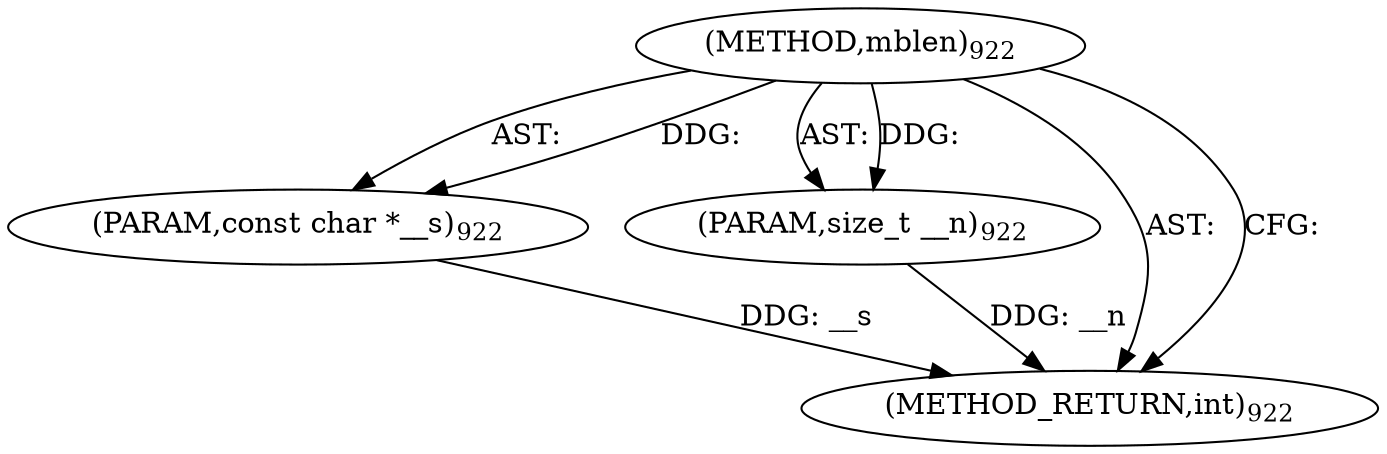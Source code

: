 digraph "mblen" {  
"21859" [label = <(METHOD,mblen)<SUB>922</SUB>> ]
"21860" [label = <(PARAM,const char *__s)<SUB>922</SUB>> ]
"21861" [label = <(PARAM,size_t __n)<SUB>922</SUB>> ]
"21862" [label = <(METHOD_RETURN,int)<SUB>922</SUB>> ]
  "21859" -> "21860"  [ label = "AST: "] 
  "21859" -> "21861"  [ label = "AST: "] 
  "21859" -> "21862"  [ label = "AST: "] 
  "21859" -> "21862"  [ label = "CFG: "] 
  "21860" -> "21862"  [ label = "DDG: __s"] 
  "21861" -> "21862"  [ label = "DDG: __n"] 
  "21859" -> "21860"  [ label = "DDG: "] 
  "21859" -> "21861"  [ label = "DDG: "] 
}
